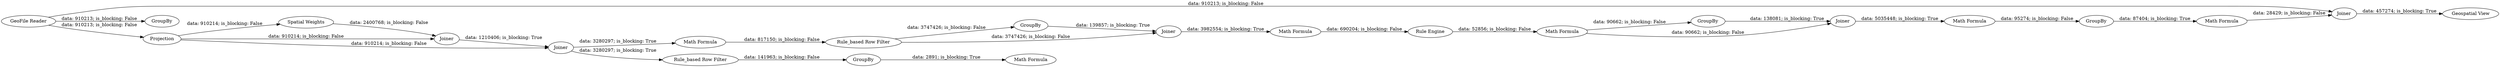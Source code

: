 digraph {
	"457767584953324087_7" [label="Rule_based Row Filter"]
	"457767584953324087_20" [label=GroupBy]
	"457767584953324087_23" [label="Geospatial View"]
	"457767584953324087_19" [label="Math Formula"]
	"457767584953324087_15" [label="Rule Engine"]
	"457767584953324087_12" [label=GroupBy]
	"457767584953324087_9" [label="Math Formula"]
	"457767584953324087_10" [label="Math Formula"]
	"457767584953324087_5" [label=Joiner]
	"457767584953324087_22" [label=Joiner]
	"457767584953324087_8" [label=GroupBy]
	"457767584953324087_16" [label="Math Formula"]
	"457767584953324087_6" [label=Joiner]
	"457767584953324087_2" [label=GroupBy]
	"457767584953324087_18" [label=Joiner]
	"457767584953324087_3" [label=Projection]
	"457767584953324087_21" [label="Math Formula"]
	"457767584953324087_1" [label="GeoFile Reader"]
	"457767584953324087_11" [label="Rule_based Row Filter"]
	"457767584953324087_13" [label=Joiner]
	"457767584953324087_14" [label="Math Formula"]
	"457767584953324087_4" [label="Spatial Weights"]
	"457767584953324087_17" [label=GroupBy]
	"457767584953324087_19" -> "457767584953324087_20" [label="data: 95274; is_blocking: False"]
	"457767584953324087_1" -> "457767584953324087_22" [label="data: 910213; is_blocking: False"]
	"457767584953324087_11" -> "457767584953324087_12" [label="data: 3747426; is_blocking: False"]
	"457767584953324087_21" -> "457767584953324087_22" [label="data: 28429; is_blocking: False"]
	"457767584953324087_3" -> "457767584953324087_5" [label="data: 910214; is_blocking: False"]
	"457767584953324087_20" -> "457767584953324087_21" [label="data: 87404; is_blocking: True"]
	"457767584953324087_22" -> "457767584953324087_23" [label="data: 457274; is_blocking: True"]
	"457767584953324087_6" -> "457767584953324087_7" [label="data: 3280297; is_blocking: True"]
	"457767584953324087_12" -> "457767584953324087_13" [label="data: 139857; is_blocking: True"]
	"457767584953324087_15" -> "457767584953324087_16" [label="data: 52856; is_blocking: False"]
	"457767584953324087_1" -> "457767584953324087_3" [label="data: 910213; is_blocking: False"]
	"457767584953324087_17" -> "457767584953324087_18" [label="data: 138081; is_blocking: True"]
	"457767584953324087_6" -> "457767584953324087_10" [label="data: 3280297; is_blocking: True"]
	"457767584953324087_13" -> "457767584953324087_14" [label="data: 3982554; is_blocking: True"]
	"457767584953324087_1" -> "457767584953324087_2" [label="data: 910213; is_blocking: False"]
	"457767584953324087_3" -> "457767584953324087_4" [label="data: 910214; is_blocking: False"]
	"457767584953324087_10" -> "457767584953324087_11" [label="data: 817150; is_blocking: False"]
	"457767584953324087_3" -> "457767584953324087_6" [label="data: 910214; is_blocking: False"]
	"457767584953324087_14" -> "457767584953324087_15" [label="data: 690204; is_blocking: False"]
	"457767584953324087_5" -> "457767584953324087_6" [label="data: 1210406; is_blocking: True"]
	"457767584953324087_16" -> "457767584953324087_17" [label="data: 90662; is_blocking: False"]
	"457767584953324087_11" -> "457767584953324087_13" [label="data: 3747426; is_blocking: False"]
	"457767584953324087_4" -> "457767584953324087_5" [label="data: 2400768; is_blocking: False"]
	"457767584953324087_18" -> "457767584953324087_19" [label="data: 5035448; is_blocking: True"]
	"457767584953324087_7" -> "457767584953324087_8" [label="data: 141963; is_blocking: False"]
	"457767584953324087_8" -> "457767584953324087_9" [label="data: 2891; is_blocking: True"]
	"457767584953324087_16" -> "457767584953324087_18" [label="data: 90662; is_blocking: False"]
	rankdir=LR
}
